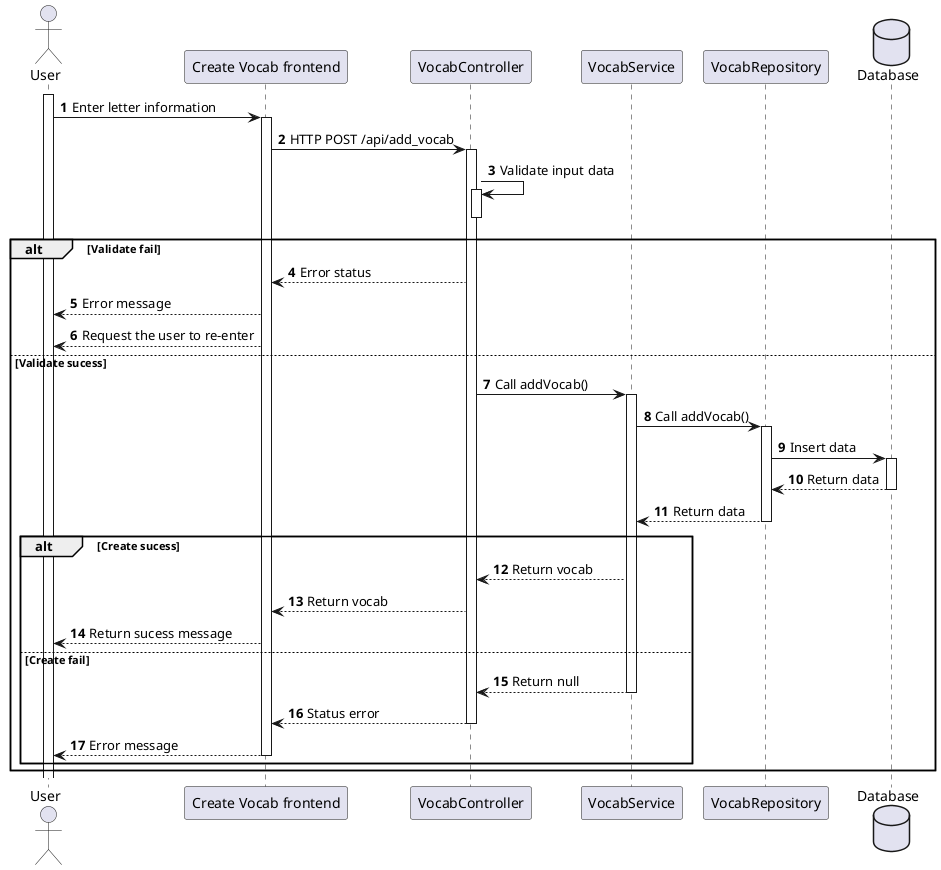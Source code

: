 @startuml
'https://plantuml.com/sequence-diagram

autonumber

actor User

participant "Create Vocab frontend" as fe
participant "VocabController" as Controller
participant "VocabService" as Service
participant "VocabRepository" as Repository

database Database
activate User

User -> fe++: Enter letter information

fe -> Controller++: HTTP POST /api/add_vocab

Controller -> Controller: Validate input data
activate Controller
deactivate Controller

alt Validate fail
Controller-->fe: Error status
fe-->User: Error message
fe-->User: Request the user to re-enter
else Validate sucess
Controller -> Service++: Call addVocab()
Service -> Repository++: Call addVocab()
Repository -> Database++: Insert data
Database --> Repository--: Return data
Repository --> Service--: Return data

    alt Create sucess

Service --> Controller: Return vocab
Controller --> fe: Return vocab
fe --> User: Return sucess message

    else Create fail

Service --> Controller--: Return null
Controller --> fe--: Status error
fe --> User--: Error message

end

end


@enduml